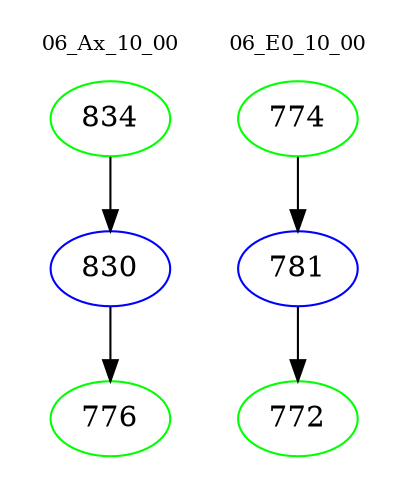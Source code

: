 digraph{
subgraph cluster_0 {
color = white
label = "06_Ax_10_00";
fontsize=10;
T0_834 [label="834", color="green"]
T0_834 -> T0_830 [color="black"]
T0_830 [label="830", color="blue"]
T0_830 -> T0_776 [color="black"]
T0_776 [label="776", color="green"]
}
subgraph cluster_1 {
color = white
label = "06_E0_10_00";
fontsize=10;
T1_774 [label="774", color="green"]
T1_774 -> T1_781 [color="black"]
T1_781 [label="781", color="blue"]
T1_781 -> T1_772 [color="black"]
T1_772 [label="772", color="green"]
}
}
